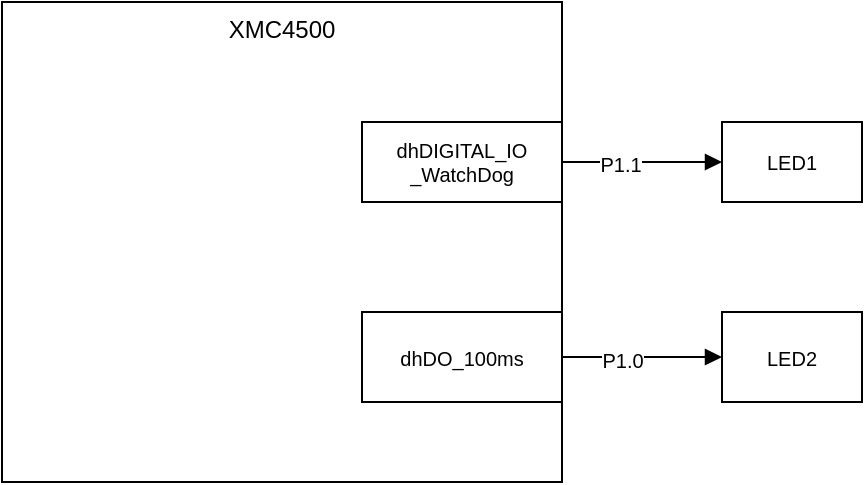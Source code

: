 <mxfile version="13.6.2" type="device" pages="3"><diagram name="SystemDiagram" id="0"><mxGraphModel dx="925" dy="632" grid="0" gridSize="10" guides="1" tooltips="1" connect="1" arrows="1" fold="1" page="1" pageScale="1" pageWidth="826" pageHeight="1169" background="#ffffff" math="0" shadow="0"><root><mxCell id="0"/><mxCell id="1" parent="0"/><mxCell id="3" value="XMC4500" style="whiteSpace=wrap;html=1;strokeColor=#000000;strokeWidth=1;fillColor=none;fontSize=12;align=center;verticalAlign=top;" parent="1" vertex="1"><mxGeometry x="200" y="110" width="280" height="240" as="geometry"/></mxCell><mxCell id="4" value="dhDIGITAL_IO&lt;br&gt;_WatchDog" style="whiteSpace=wrap;html=1;strokeColor=#000000;strokeWidth=1;fillColor=none;fontSize=10;align=center;" parent="1" vertex="1"><mxGeometry x="380" y="170" width="100" height="40" as="geometry"/></mxCell><mxCell id="5" value="dhDO_100ms" style="whiteSpace=wrap;html=1;strokeColor=#000000;strokeWidth=1;fillColor=none;fontSize=10;align=center;" parent="1" vertex="1"><mxGeometry x="380" y="265" width="100" height="45" as="geometry"/></mxCell><mxCell id="6" value="LED1" style="whiteSpace=wrap;html=1;strokeColor=#000000;strokeWidth=1;fillColor=none;fontSize=10;align=center;" parent="1" vertex="1"><mxGeometry x="560" y="170" width="70" height="40" as="geometry"/></mxCell><mxCell id="7" value="LED2" style="whiteSpace=wrap;html=1;strokeColor=#000000;strokeWidth=1;fillColor=none;fontSize=10;align=center;" parent="1" vertex="1"><mxGeometry x="560" y="265" width="70" height="45" as="geometry"/></mxCell><mxCell id="8" value="" style="endArrow=block;html=1;strokeWidth=1;fontSize=10;exitX=1;exitY=0.5;entryX=0;entryY=0.5;endFill=1;" parent="1" source="4" target="6" edge="1"><mxGeometry x="456" y="195" width="50" height="50" as="geometry"><mxPoint x="188" y="60" as="sourcePoint"/><mxPoint x="238" y="10" as="targetPoint"/></mxGeometry></mxCell><mxCell id="24" value="P1.1" style="text;html=1;resizable=0;points=[];align=center;verticalAlign=middle;labelBackgroundColor=#ffffff;fontSize=10;" parent="8" vertex="1" connectable="0"><mxGeometry relative="1" as="geometry"><mxPoint x="-11" y="1" as="offset"/></mxGeometry></mxCell><mxCell id="9" value="" style="endArrow=block;html=1;strokeWidth=1;fontSize=10;exitX=1;exitY=0.5;entryX=0;entryY=0.5;endFill=1;" parent="1" source="5" target="7" edge="1"><mxGeometry x="456" y="290" width="50" height="50" as="geometry"><mxPoint x="498" y="320" as="sourcePoint"/><mxPoint x="548" y="270" as="targetPoint"/></mxGeometry></mxCell><mxCell id="25" value="P1.0" style="text;html=1;resizable=0;points=[];align=center;verticalAlign=middle;labelBackgroundColor=#ffffff;fontSize=10;" parent="9" vertex="1" connectable="0"><mxGeometry relative="1" as="geometry"><mxPoint x="-10" y="1" as="offset"/></mxGeometry></mxCell></root></mxGraphModel></diagram><diagram name="SoftwareArchitecture" id="1"><mxGraphModel dx="925" dy="632" grid="0" gridSize="10" guides="1" tooltips="1" connect="1" arrows="1" fold="1" page="1" pageScale="1" pageWidth="826" pageHeight="1169" background="#ffffff" math="0" shadow="0"><root><mxCell id="0"/><mxCell id="1" parent="0"/><mxCell id="3" value="dhDIGITIAL_IO&lt;br&gt;_WatchDog" style="whiteSpace=wrap;html=1;strokeColor=#000000;strokeWidth=1;fillColor=none;fontSize=10;align=center;" parent="1" vertex="1"><mxGeometry x="618" y="496.5" width="103" height="40" as="geometry"/></mxCell><mxCell id="4" value="dhDO_100ms" style="whiteSpace=wrap;html=1;strokeColor=#000000;strokeWidth=1;fillColor=none;fontSize=10;align=center;" parent="1" vertex="1"><mxGeometry x="622" y="290.5" width="103" height="40" as="geometry"/></mxCell><mxCell id="AiiERdRnlLcB_KxJHmmw-39" style="edgeStyle=orthogonalEdgeStyle;rounded=0;orthogonalLoop=1;jettySize=auto;html=1;entryX=0.5;entryY=0;entryDx=0;entryDy=0;" edge="1" parent="1" source="9" target="AiiERdRnlLcB_KxJHmmw-37"><mxGeometry relative="1" as="geometry"/></mxCell><mxCell id="AiiERdRnlLcB_KxJHmmw-40" value="Trigger" style="edgeLabel;html=1;align=center;verticalAlign=middle;resizable=0;points=[];" vertex="1" connectable="0" parent="AiiERdRnlLcB_KxJHmmw-39"><mxGeometry x="0.254" y="1" relative="1" as="geometry"><mxPoint as="offset"/></mxGeometry></mxCell><mxCell id="9" value="dhWATCHDOG_0" style="whiteSpace=wrap;html=1;strokeColor=#000000;strokeWidth=1;fillColor=none;fontSize=10;align=center;" parent="1" vertex="1"><mxGeometry x="314" y="447" width="90" height="40" as="geometry"/></mxCell><mxCell id="20" style="edgeStyle=elbowEdgeStyle;rounded=0;html=1;entryX=0;entryY=0.5;startArrow=oval;startFill=1;startSize=3;endArrow=blockThin;endFill=1;jettySize=auto;orthogonalLoop=1;strokeWidth=1;fontSize=10;exitX=1;exitY=0.5;exitDx=0;exitDy=0;" parent="1" source="AiiERdRnlLcB_KxJHmmw-35" target="4" edge="1"><mxGeometry x="415" y="361" as="geometry"><mxPoint x="478" y="310" as="sourcePoint"/><mxPoint x="566" y="361" as="targetPoint"/></mxGeometry></mxCell><mxCell id="21" value="ToggleOutput( )" style="text;html=1;resizable=0;points=[];align=center;verticalAlign=middle;labelBackgroundColor=#ffffff;fontSize=10;" parent="20" vertex="1" connectable="0"><mxGeometry relative="1" as="geometry"><mxPoint x="-5" y="-12.5" as="offset"/></mxGeometry></mxCell><mxCell id="34" style="edgeStyle=elbowEdgeStyle;rounded=0;html=1;entryX=0;entryY=0.5;startArrow=oval;startFill=1;startSize=3;endArrow=blockThin;endFill=1;jettySize=auto;orthogonalLoop=1;strokeWidth=1;fontSize=10;exitX=1;exitY=0.5;exitDx=0;exitDy=0;" parent="1" source="AiiERdRnlLcB_KxJHmmw-37" target="3" edge="1"><mxGeometry x="425" y="371" as="geometry"><mxPoint x="444" y="218" as="sourcePoint"/><mxPoint x="544" y="311" as="targetPoint"/></mxGeometry></mxCell><mxCell id="35" value="SetOUtputHigh( )" style="text;html=1;resizable=0;points=[];align=center;verticalAlign=middle;labelBackgroundColor=#ffffff;fontSize=10;" parent="34" vertex="1" connectable="0"><mxGeometry relative="1" as="geometry"><mxPoint y="-11.5" as="offset"/></mxGeometry></mxCell><mxCell id="AiiERdRnlLcB_KxJHmmw-35" value="&lt;div&gt;Task100ms( )&lt;/div&gt;" style="whiteSpace=wrap;html=1;strokeColor=#000000;strokeWidth=1;fillColor=none;fontSize=10;align=center;rounded=1;" vertex="1" parent="1"><mxGeometry x="315" y="281" width="88" height="59" as="geometry"/></mxCell><mxCell id="AiiERdRnlLcB_KxJHmmw-38" value="Service()" style="edgeStyle=orthogonalEdgeStyle;rounded=0;orthogonalLoop=1;jettySize=auto;html=1;entryX=0.5;entryY=0;entryDx=0;entryDy=0;" edge="1" parent="1" source="AiiERdRnlLcB_KxJHmmw-36" target="9"><mxGeometry relative="1" as="geometry"/></mxCell><mxCell id="AiiERdRnlLcB_KxJHmmw-36" value="&lt;div&gt;Task1000ms( )&lt;/div&gt;" style="whiteSpace=wrap;html=1;strokeColor=#000000;strokeWidth=1;fillColor=none;fontSize=10;align=center;rounded=1;" vertex="1" parent="1"><mxGeometry x="315" y="354" width="88" height="59" as="geometry"/></mxCell><mxCell id="AiiERdRnlLcB_KxJHmmw-37" value="&lt;div&gt;WatchDog_Handler()&lt;/div&gt;" style="whiteSpace=wrap;html=1;strokeColor=#000000;strokeWidth=1;fillColor=none;fontSize=10;align=center;rounded=1;" vertex="1" parent="1"><mxGeometry x="410" y="487" width="117" height="59" as="geometry"/></mxCell></root></mxGraphModel></diagram><diagram name="Page-3" id="2"><mxGraphModel dx="1105" dy="992" grid="1" gridSize="10" guides="1" tooltips="1" connect="1" arrows="1" fold="1" page="1" pageScale="1" pageWidth="826" pageHeight="1169" background="#ffffff" math="0" shadow="0"><root><mxCell id="0"/><mxCell id="1" parent="0"/><mxCell id="17" style="edgeStyle=orthogonalEdgeStyle;curved=1;rounded=0;comic=0;html=1;exitX=1;exitY=1;entryX=0;entryY=1;shadow=0;startArrow=block;startFill=1;startSize=6;endArrow=none;endFill=0;endSize=6;jettySize=auto;orthogonalLoop=1;strokeColor=#000000;strokeWidth=1;fontFamily=Helvetica;fontSize=10;" parent="1" source="2" target="15" edge="1"><mxGeometry relative="1" as="geometry"><Array as="points"><mxPoint x="214" y="390"/><mxPoint x="416" y="390"/></Array></mxGeometry></mxCell><mxCell id="2" value="Pushed&lt;div&gt;&lt;div&gt;&lt;div&gt;SetOutputHigh&lt;/div&gt;&lt;/div&gt;&lt;div&gt;(&amp;amp;dhDIGITAL_OUT_x)&lt;/div&gt;&lt;/div&gt;" style="ellipse;whiteSpace=wrap;html=1;rounded=0;shadow=0;labelBackgroundColor=none;strokeColor=#000000;strokeWidth=1;fillColor=none;gradientColor=none;fontFamily=Helvetica;fontSize=10;align=center;" parent="1" vertex="1"><mxGeometry x="120" y="270" width="110" height="110" as="geometry"/></mxCell><mxCell id="13" value="GetInput(&amp;amp;dhDIGITAL_IN_x) == 1" style="text;html=1;resizable=0;points=[];autosize=1;align=left;verticalAlign=top;spacingTop=-4;fontSize=10;fontFamily=Helvetica;" parent="1" vertex="1"><mxGeometry x="230" y="245" width="170" height="10" as="geometry"/></mxCell><mxCell id="14" value="GetInput(&amp;amp;dhDIGITAL_IN_x) == 0" style="text;html=1;resizable=0;points=[];autosize=1;align=left;verticalAlign=top;spacingTop=-4;fontSize=10;fontFamily=Helvetica;" parent="1" vertex="1"><mxGeometry x="230" y="390" width="170" height="10" as="geometry"/></mxCell><mxCell id="16" style="edgeStyle=orthogonalEdgeStyle;curved=1;rounded=0;comic=0;html=1;exitX=0;exitY=0;entryX=1;entryY=0;shadow=0;startArrow=block;startFill=1;startSize=6;endArrow=none;endFill=0;endSize=6;jettySize=auto;orthogonalLoop=1;strokeColor=#000000;strokeWidth=1;fontFamily=Helvetica;fontSize=10;" parent="1" source="15" target="2" edge="1"><mxGeometry relative="1" as="geometry"><Array as="points"><mxPoint x="416" y="260"/><mxPoint x="214" y="260"/></Array></mxGeometry></mxCell><mxCell id="15" value="Not Pushed&lt;div&gt;&lt;div&gt;&lt;div&gt;SetOutputLow&lt;/div&gt;&lt;/div&gt;&lt;div&gt;(&amp;amp;dhDIGITAL_OUT_x)&lt;/div&gt;&lt;/div&gt;" style="ellipse;whiteSpace=wrap;html=1;rounded=0;shadow=0;labelBackgroundColor=none;strokeColor=#000000;strokeWidth=1;fillColor=none;gradientColor=none;fontFamily=Helvetica;fontSize=10;align=center;" parent="1" vertex="1"><mxGeometry x="400" y="270" width="110" height="110" as="geometry"/></mxCell></root></mxGraphModel></diagram></mxfile>